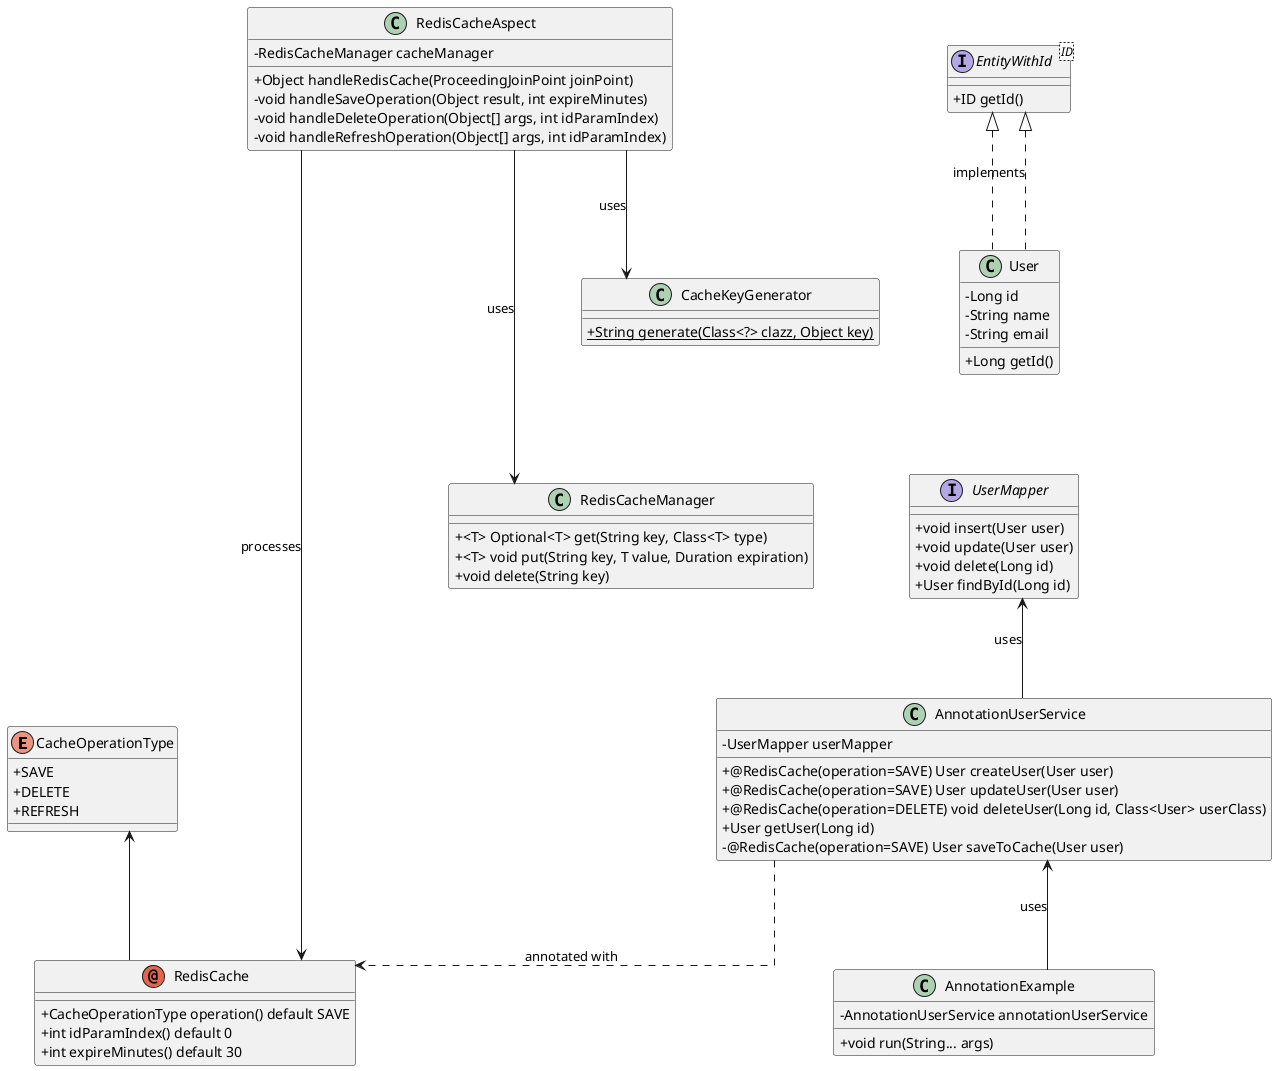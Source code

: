 @startuml Annotation-based Redis Cache Class Diagram

skinparam packageStyle rectangle
skinparam linetype ortho
skinparam classAttributeIconSize 0
skinparam nodesep 80
skinparam ranksep 100

enum CacheOperationType {
  +SAVE
  +DELETE
  +REFRESH
}

annotation RedisCache {
  +CacheOperationType operation() default SAVE
  +int idParamIndex() default 0
  +int expireMinutes() default 30
}

interface EntityWithId<ID> {
  +ID getId()
}

class CacheKeyGenerator {
  +{static} String generate(Class<?> clazz, Object key)
}

class RedisCacheManager {
  +<T> Optional<T> get(String key, Class<T> type)
  +<T> void put(String key, T value, Duration expiration)
  +void delete(String key)
}

class RedisCacheAspect {
  -RedisCacheManager cacheManager
  +Object handleRedisCache(ProceedingJoinPoint joinPoint)
  -void handleSaveOperation(Object result, int expireMinutes)
  -void handleDeleteOperation(Object[] args, int idParamIndex)
  -void handleRefreshOperation(Object[] args, int idParamIndex)
}

class User implements EntityWithId {
  -Long id
  -String name
  -String email
  +Long getId()
}

interface UserMapper {
  +void insert(User user)
  +void update(User user)
  +void delete(Long id)
  +User findById(Long id)
}

class AnnotationUserService {
  -UserMapper userMapper
  +@RedisCache(operation=SAVE) User createUser(User user)
  +@RedisCache(operation=SAVE) User updateUser(User user)
  +@RedisCache(operation=DELETE) void deleteUser(Long id, Class<User> userClass)
  +User getUser(Long id)
  -@RedisCache(operation=SAVE) User saveToCache(User user)
}

class AnnotationExample {
  -AnnotationUserService annotationUserService
  +void run(String... args)
}

' Relationships
RedisCache --> CacheOperationType
RedisCacheAspect --> RedisCache : processes
RedisCacheAspect --> RedisCacheManager : uses
RedisCacheAspect --> CacheKeyGenerator : uses

AnnotationUserService --> UserMapper : uses
AnnotationUserService ..> RedisCache : annotated with
AnnotationExample --> AnnotationUserService : uses
User ..|> EntityWithId : implements

' Layout hints
CacheOperationType -[hidden]-> RedisCache
EntityWithId -[hidden]-> CacheKeyGenerator
CacheKeyGenerator -[hidden]-> RedisCacheManager
User -[hidden]-> UserMapper
UserMapper -[hidden]-> AnnotationUserService
AnnotationUserService -[hidden]-> AnnotationExample

@enduml